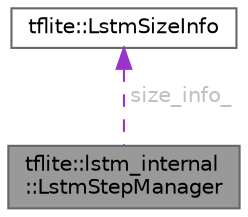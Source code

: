 digraph "tflite::lstm_internal::LstmStepManager"
{
 // LATEX_PDF_SIZE
  bgcolor="transparent";
  edge [fontname=Helvetica,fontsize=10,labelfontname=Helvetica,labelfontsize=10];
  node [fontname=Helvetica,fontsize=10,shape=box,height=0.2,width=0.4];
  Node1 [id="Node000001",label="tflite::lstm_internal\l::LstmStepManager",height=0.2,width=0.4,color="gray40", fillcolor="grey60", style="filled", fontcolor="black",tooltip=" "];
  Node2 -> Node1 [id="edge2_Node000001_Node000002",dir="back",color="darkorchid3",style="dashed",tooltip=" ",label=" size_info_",fontcolor="grey" ];
  Node2 [id="Node000002",label="tflite::LstmSizeInfo",height=0.2,width=0.4,color="gray40", fillcolor="white", style="filled",URL="$structtflite_1_1_lstm_size_info.html",tooltip=" "];
}
